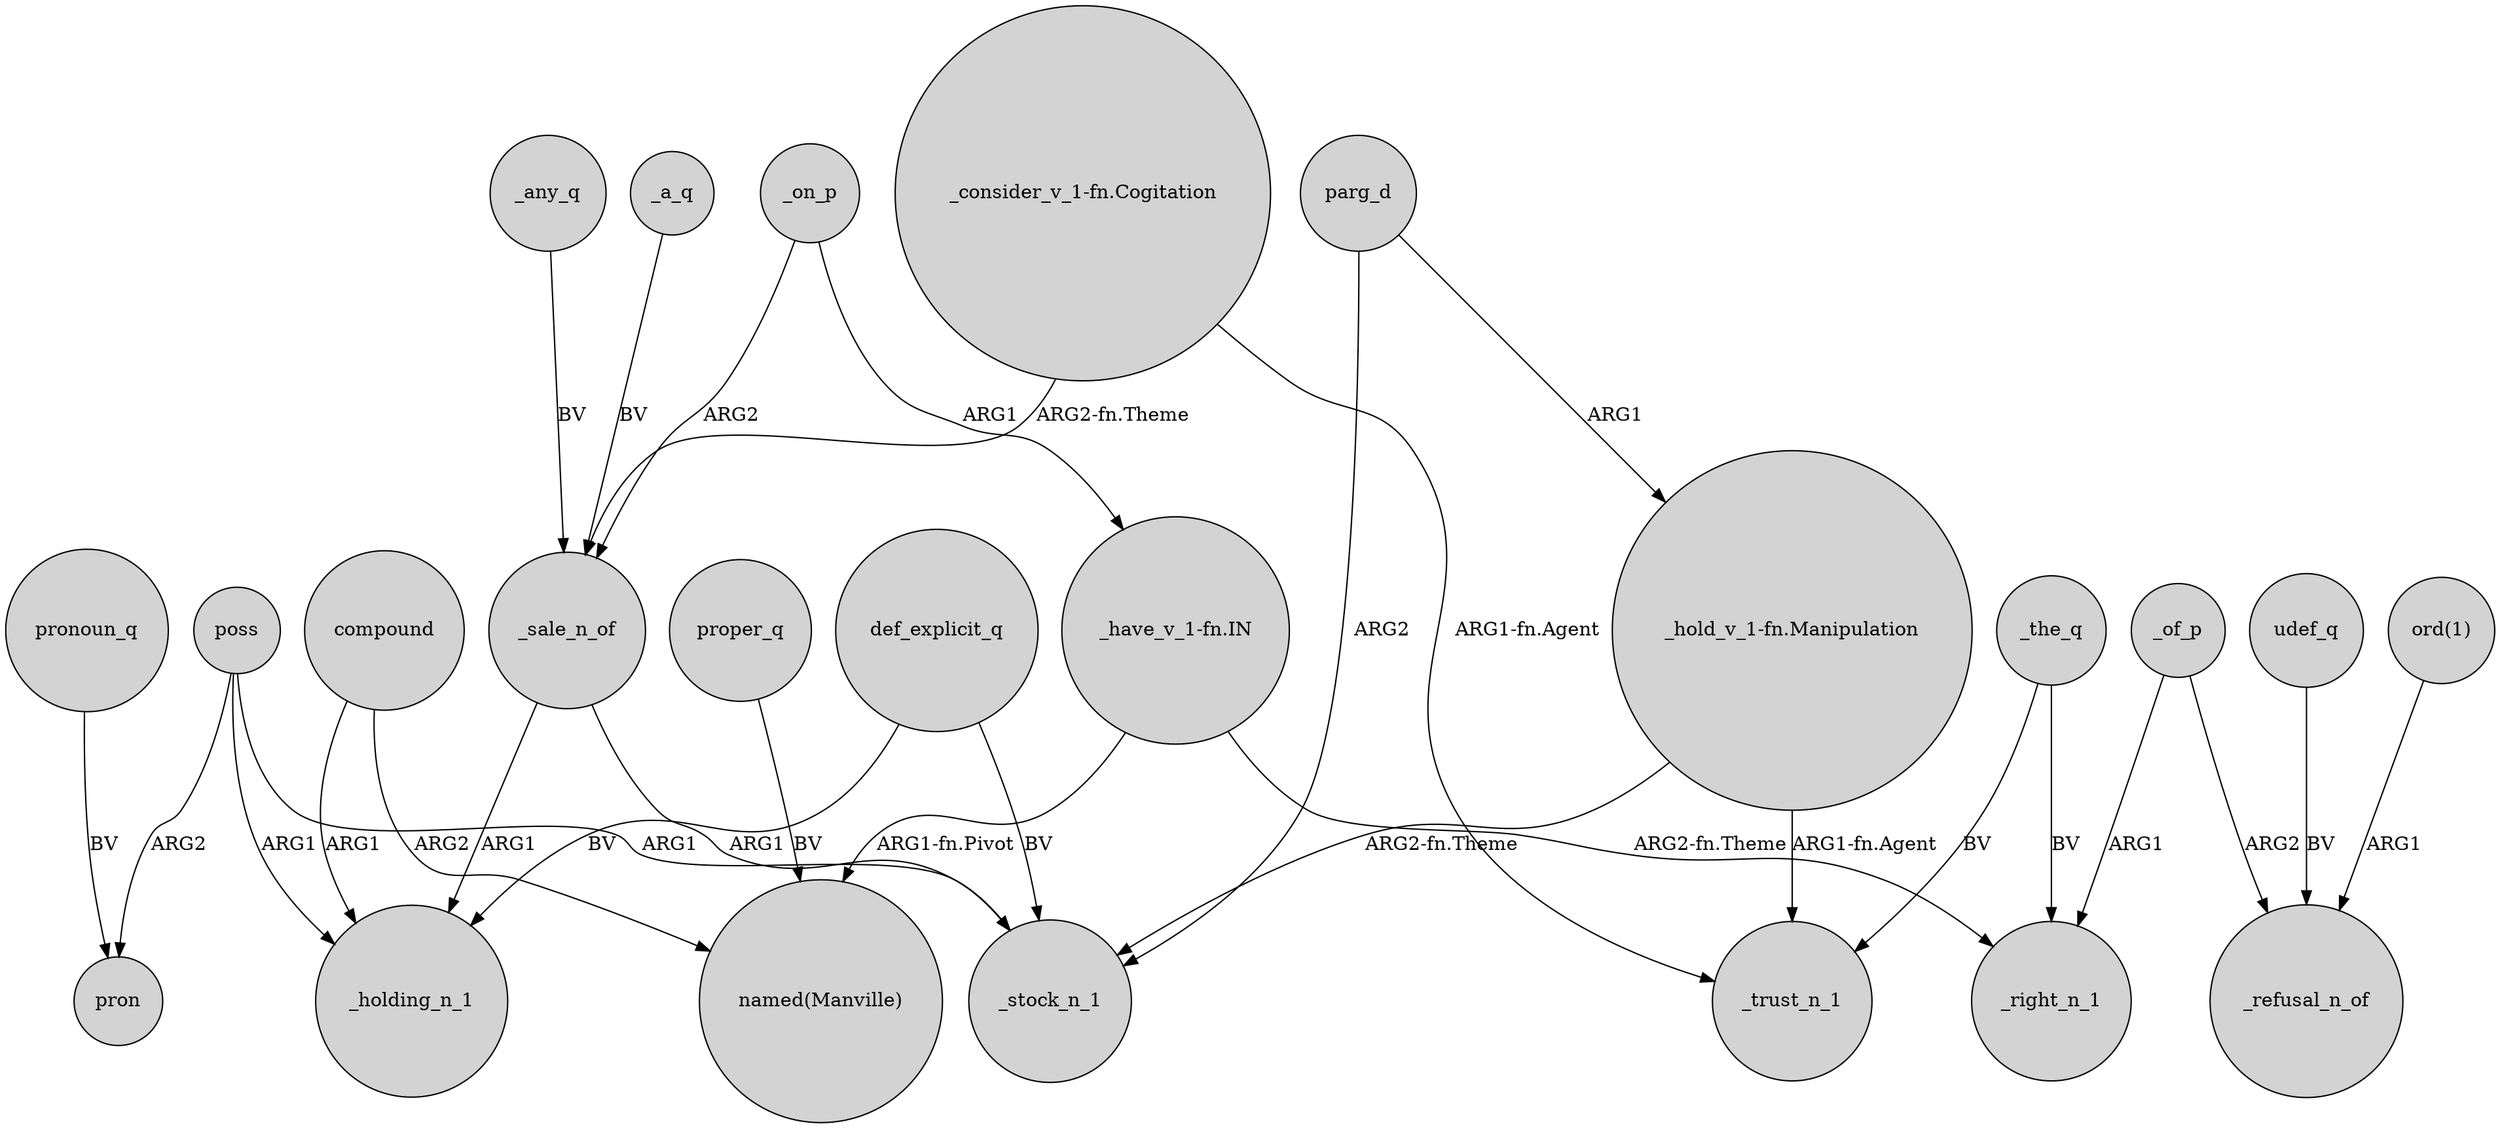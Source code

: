digraph {
	node [shape=circle style=filled]
	_a_q -> _sale_n_of [label=BV]
	_sale_n_of -> _holding_n_1 [label=ARG1]
	"_have_v_1-fn.IN" -> "named(Manville)" [label="ARG1-fn.Pivot"]
	"_have_v_1-fn.IN" -> _right_n_1 [label="ARG2-fn.Theme"]
	poss -> pron [label=ARG2]
	proper_q -> "named(Manville)" [label=BV]
	_sale_n_of -> _stock_n_1 [label=ARG1]
	"ord(1)" -> _refusal_n_of [label=ARG1]
	poss -> _stock_n_1 [label=ARG1]
	udef_q -> _refusal_n_of [label=BV]
	"_hold_v_1-fn.Manipulation" -> _trust_n_1 [label="ARG1-fn.Agent"]
	def_explicit_q -> _stock_n_1 [label=BV]
	compound -> _holding_n_1 [label=ARG1]
	def_explicit_q -> _holding_n_1 [label=BV]
	_on_p -> "_have_v_1-fn.IN" [label=ARG1]
	pronoun_q -> pron [label=BV]
	parg_d -> "_hold_v_1-fn.Manipulation" [label=ARG1]
	"_consider_v_1-fn.Cogitation" -> _trust_n_1 [label="ARG1-fn.Agent"]
	"_consider_v_1-fn.Cogitation" -> _sale_n_of [label="ARG2-fn.Theme"]
	_on_p -> _sale_n_of [label=ARG2]
	_the_q -> _trust_n_1 [label=BV]
	_the_q -> _right_n_1 [label=BV]
	_of_p -> _right_n_1 [label=ARG1]
	poss -> _holding_n_1 [label=ARG1]
	_any_q -> _sale_n_of [label=BV]
	_of_p -> _refusal_n_of [label=ARG2]
	"_hold_v_1-fn.Manipulation" -> _stock_n_1 [label="ARG2-fn.Theme"]
	compound -> "named(Manville)" [label=ARG2]
	parg_d -> _stock_n_1 [label=ARG2]
}
